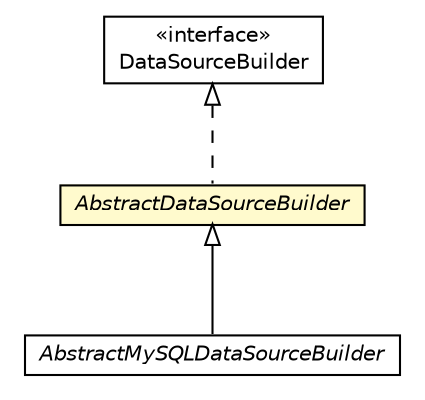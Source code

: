 #!/usr/local/bin/dot
#
# Class diagram 
# Generated by UMLGraph version R5_6_6-8-g8d7759 (http://www.umlgraph.org/)
#

digraph G {
	edge [fontname="Helvetica",fontsize=10,labelfontname="Helvetica",labelfontsize=10];
	node [fontname="Helvetica",fontsize=10,shape=plaintext];
	nodesep=0.25;
	ranksep=0.5;
	// org.dayatang.dsrouter.builder.DataSourceBuilder
	c21106 [label=<<table title="org.dayatang.dsrouter.builder.DataSourceBuilder" border="0" cellborder="1" cellspacing="0" cellpadding="2" port="p" href="./DataSourceBuilder.html">
		<tr><td><table border="0" cellspacing="0" cellpadding="1">
<tr><td align="center" balign="center"> &#171;interface&#187; </td></tr>
<tr><td align="center" balign="center"> DataSourceBuilder </td></tr>
		</table></td></tr>
		</table>>, URL="./DataSourceBuilder.html", fontname="Helvetica", fontcolor="black", fontsize=10.0];
	// org.dayatang.dsrouter.builder.AbstractDataSourceBuilder
	c21107 [label=<<table title="org.dayatang.dsrouter.builder.AbstractDataSourceBuilder" border="0" cellborder="1" cellspacing="0" cellpadding="2" port="p" bgcolor="lemonChiffon" href="./AbstractDataSourceBuilder.html">
		<tr><td><table border="0" cellspacing="0" cellpadding="1">
<tr><td align="center" balign="center"><font face="Helvetica-Oblique"> AbstractDataSourceBuilder </font></td></tr>
		</table></td></tr>
		</table>>, URL="./AbstractDataSourceBuilder.html", fontname="Helvetica", fontcolor="black", fontsize=10.0];
	// org.dayatang.dsrouter.builder.mysql.AbstractMySQLDataSourceBuilder
	c21110 [label=<<table title="org.dayatang.dsrouter.builder.mysql.AbstractMySQLDataSourceBuilder" border="0" cellborder="1" cellspacing="0" cellpadding="2" port="p" href="./mysql/AbstractMySQLDataSourceBuilder.html">
		<tr><td><table border="0" cellspacing="0" cellpadding="1">
<tr><td align="center" balign="center"><font face="Helvetica-Oblique"> AbstractMySQLDataSourceBuilder </font></td></tr>
		</table></td></tr>
		</table>>, URL="./mysql/AbstractMySQLDataSourceBuilder.html", fontname="Helvetica", fontcolor="black", fontsize=10.0];
	//org.dayatang.dsrouter.builder.AbstractDataSourceBuilder implements org.dayatang.dsrouter.builder.DataSourceBuilder
	c21106:p -> c21107:p [dir=back,arrowtail=empty,style=dashed];
	//org.dayatang.dsrouter.builder.mysql.AbstractMySQLDataSourceBuilder extends org.dayatang.dsrouter.builder.AbstractDataSourceBuilder
	c21107:p -> c21110:p [dir=back,arrowtail=empty];
}

